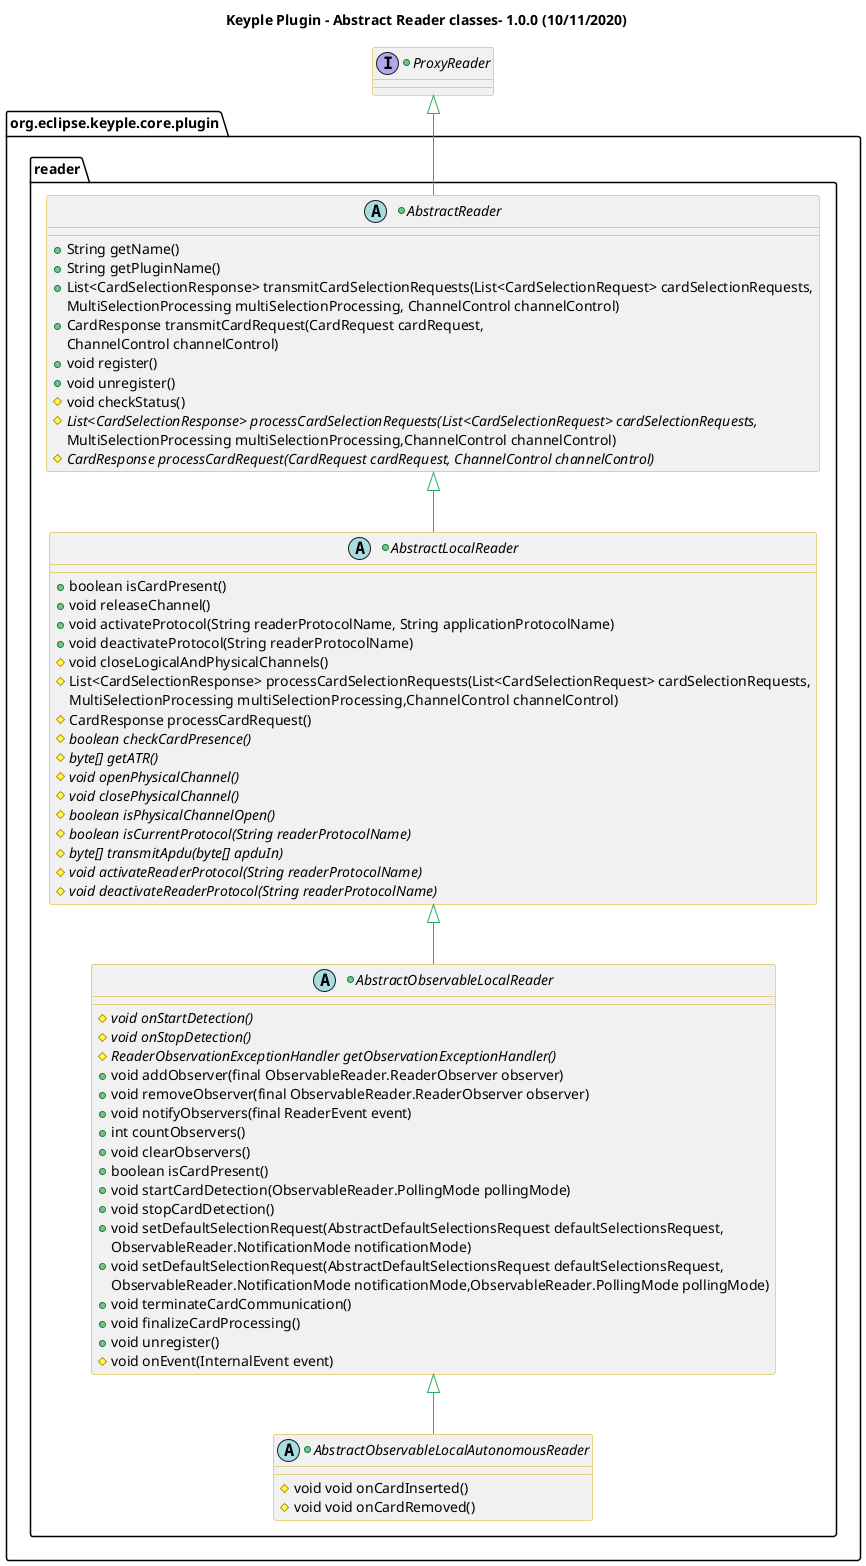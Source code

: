 @startuml
title
    Keyple Plugin - Abstract Reader classes- 1.0.0 (10/11/2020)
end title

' == THEME ==

'Couleurs issues de : https://htmlcolorcodes.com/fr/tableau-de-couleur/tableau-de-couleur-design-plat/
!define C_GREY1 F8F9F9
!define C_GREY2 F2F3F4
!define C_GREY3 E5E7E9
!define C_GREY4 D7DBDD
!define C_GREY5 CACFD2
!define C_GREY6 BDC3C7
!define C_LINK 3498DB
!define C_USE 27AE60

skinparam Shadowing false
skinparam ClassFontStyle italic
skinparam ClassBorderColor #D4AC0D
skinparam stereotypeABorderColor #A9DCDF
skinparam stereotypeIBorderColor #B4A7E5
skinparam stereotypeCBorderColor #ADD1B2
skinparam stereotypeEBorderColor #EB93DF
' Red
skinparam ClassBackgroundColor<<red>> #FDEDEC
skinparam ClassBorderColor<<red>> #E74C3C
hide <<red>> stereotype
' Purple
skinparam ClassBackgroundColor<<purple>> #F4ECF7
skinparam ClassBorderColor<<purple>> #8E44AD
hide <<purple>> stereotype
' blue
skinparam ClassBackgroundColor<<blue>> #EBF5FB
skinparam ClassBorderColor<<blue>> #3498DB
hide <<blue>> stereotype
' Green
skinparam ClassBackgroundColor<<green>> #E9F7EF
skinparam ClassBorderColor<<green>> #27AE60
hide <<green>> stereotype
' Grey
skinparam ClassBackgroundColor<<grey>> #EAECEE
skinparam ClassBorderColor<<grey>> #2C3E50
hide <<grey>> stereotype

' == CONTENT ==
+interface ProxyReader {
}

package "org.eclipse.keyple.core.plugin" as root {

    package "reader"{

        +abstract class AbstractReader{
            +String getName()
            +String getPluginName()
            +List<CardSelectionResponse> transmitCardSelectionRequests(List<CardSelectionRequest> cardSelectionRequests,
            MultiSelectionProcessing multiSelectionProcessing, ChannelControl channelControl)
            +CardResponse transmitCardRequest(CardRequest cardRequest,
            ChannelControl channelControl)
            +void register()
            +void unregister()
            #void checkStatus()
            #{abstract} List<CardSelectionResponse> processCardSelectionRequests(List<CardSelectionRequest> cardSelectionRequests,
            MultiSelectionProcessing multiSelectionProcessing,ChannelControl channelControl)
            #{abstract} CardResponse processCardRequest(CardRequest cardRequest, ChannelControl channelControl)
        }

        +abstract class AbstractLocalReader{
            +boolean isCardPresent()
            +void releaseChannel()
            +void activateProtocol(String readerProtocolName, String applicationProtocolName)
            +void deactivateProtocol(String readerProtocolName)
            #void closeLogicalAndPhysicalChannels()
            #List<CardSelectionResponse> processCardSelectionRequests(List<CardSelectionRequest> cardSelectionRequests,
            MultiSelectionProcessing multiSelectionProcessing,ChannelControl channelControl)
            #CardResponse processCardRequest()
            #{abstract} boolean checkCardPresence()
            #{abstract} byte[] getATR()
            #{abstract} void openPhysicalChannel()
            #{abstract} void closePhysicalChannel()
            #{abstract} boolean isPhysicalChannelOpen()
            #{abstract} boolean isCurrentProtocol(String readerProtocolName)
            #{abstract} byte[] transmitApdu(byte[] apduIn)
            #{abstract} void activateReaderProtocol(String readerProtocolName)
            #{abstract} void deactivateReaderProtocol(String readerProtocolName)
         }

         +abstract class AbstractObservableLocalReader{
            #{abstract} void onStartDetection()
            #{abstract} void onStopDetection()
            #{abstract} ReaderObservationExceptionHandler getObservationExceptionHandler()
            +void addObserver(final ObservableReader.ReaderObserver observer)
            +void removeObserver(final ObservableReader.ReaderObserver observer)
            +void notifyObservers(final ReaderEvent event)
            +int countObservers()
            +void clearObservers()
            +boolean isCardPresent()
            +void startCardDetection(ObservableReader.PollingMode pollingMode)
            +void stopCardDetection()
            +void setDefaultSelectionRequest(AbstractDefaultSelectionsRequest defaultSelectionsRequest,
            ObservableReader.NotificationMode notificationMode)
            +void setDefaultSelectionRequest(AbstractDefaultSelectionsRequest defaultSelectionsRequest,
            ObservableReader.NotificationMode notificationMode,ObservableReader.PollingMode pollingMode)
            +void terminateCardCommunication()
            +void finalizeCardProcessing()
            +void unregister()
            #void onEvent(InternalEvent event)

         }

         +abstract class AbstractObservableLocalAutonomousReader{
            #void void onCardInserted()
            #void void onCardRemoved()
         }
    }
}


' Associations
ProxyReader <|-- AbstractReader #C_USE
AbstractReader <|-- AbstractLocalReader #C_USE
AbstractLocalReader <|-- AbstractObservableLocalReader #C_USE
AbstractObservableLocalReader <|-- AbstractObservableLocalAutonomousReader #C_USE


@enduml